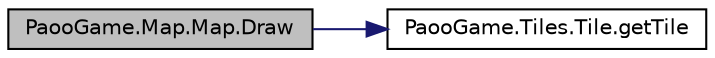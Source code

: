 digraph "PaooGame.Map.Map.Draw"
{
 // LATEX_PDF_SIZE
  edge [fontname="Helvetica",fontsize="10",labelfontname="Helvetica",labelfontsize="10"];
  node [fontname="Helvetica",fontsize="10",shape=record];
  rankdir="LR";
  Node1 [label="PaooGame.Map.Map.Draw",height=0.2,width=0.4,color="black", fillcolor="grey75", style="filled", fontcolor="black",tooltip="Deseneaza harta actuala."];
  Node1 -> Node2 [color="midnightblue",fontsize="10",style="solid",fontname="Helvetica"];
  Node2 [label="PaooGame.Tiles.Tile.getTile",height=0.2,width=0.4,color="black", fillcolor="white", style="filled",URL="$class_paoo_game_1_1_tiles_1_1_tile.html#a576047a71c380ce3343e374375f4f980",tooltip=" "];
}
